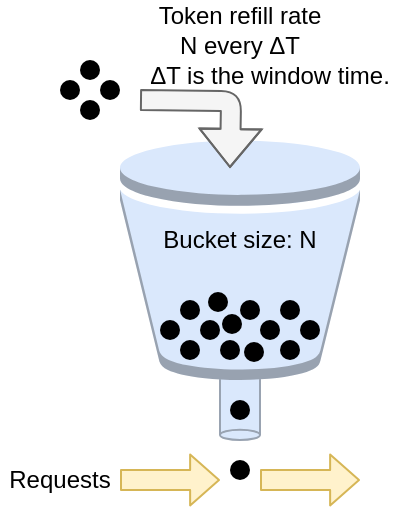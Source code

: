 <mxfile>
    <diagram id="CGz5gvUMxi6If3MVP1VV" name="image">
        <mxGraphModel dx="464" dy="546" grid="1" gridSize="10" guides="1" tooltips="1" connect="1" arrows="1" fold="1" page="1" pageScale="1" pageWidth="827" pageHeight="1169" math="0" shadow="0">
            <root>
                <mxCell id="0"/>
                <mxCell id="1" parent="0"/>
                <mxCell id="107" value="" style="shape=cylinder3;whiteSpace=wrap;html=1;boundedLbl=1;backgroundOutline=1;size=2.547;fillColor=#dae8fc;strokeColor=#99a3b1;rotation=-180;" parent="1" vertex="1">
                    <mxGeometry x="410" y="550" width="20" height="40" as="geometry"/>
                </mxCell>
                <mxCell id="34" value="" style="edgeStyle=none;html=1;" parent="1" edge="1">
                    <mxGeometry relative="1" as="geometry">
                        <mxPoint x="2822" y="-710.0" as="targetPoint"/>
                    </mxGeometry>
                </mxCell>
                <mxCell id="83" value="" style="outlineConnect=0;dashed=0;verticalLabelPosition=bottom;verticalAlign=top;align=center;html=1;shape=mxgraph.aws3.bucket;fillColor=#dae8fc;strokeColor=#6c8ebf;" parent="1" vertex="1">
                    <mxGeometry x="360" y="440" width="120" height="120" as="geometry"/>
                </mxCell>
                <mxCell id="84" value="" style="ellipse;whiteSpace=wrap;html=1;aspect=fixed;fillColor=#000000;strokeColor=none;" parent="1" vertex="1">
                    <mxGeometry x="390" y="540" width="10" height="10" as="geometry"/>
                </mxCell>
                <mxCell id="86" value="" style="ellipse;whiteSpace=wrap;html=1;aspect=fixed;fillColor=#000000;strokeColor=none;" parent="1" vertex="1">
                    <mxGeometry x="410" y="540" width="10" height="10" as="geometry"/>
                </mxCell>
                <mxCell id="87" value="" style="ellipse;whiteSpace=wrap;html=1;aspect=fixed;fillColor=#000000;strokeColor=none;" parent="1" vertex="1">
                    <mxGeometry x="422" y="541" width="10" height="10" as="geometry"/>
                </mxCell>
                <mxCell id="88" value="" style="ellipse;whiteSpace=wrap;html=1;aspect=fixed;fillColor=#000000;strokeColor=none;" parent="1" vertex="1">
                    <mxGeometry x="430" y="530" width="10" height="10" as="geometry"/>
                </mxCell>
                <mxCell id="89" value="" style="ellipse;whiteSpace=wrap;html=1;aspect=fixed;fillColor=#000000;strokeColor=none;" parent="1" vertex="1">
                    <mxGeometry x="440" y="540" width="10" height="10" as="geometry"/>
                </mxCell>
                <mxCell id="90" value="" style="ellipse;whiteSpace=wrap;html=1;aspect=fixed;fillColor=#000000;strokeColor=none;" parent="1" vertex="1">
                    <mxGeometry x="450" y="530" width="10" height="10" as="geometry"/>
                </mxCell>
                <mxCell id="91" value="" style="ellipse;whiteSpace=wrap;html=1;aspect=fixed;fillColor=#000000;strokeColor=none;" parent="1" vertex="1">
                    <mxGeometry x="390" y="520" width="10" height="10" as="geometry"/>
                </mxCell>
                <mxCell id="92" value="" style="ellipse;whiteSpace=wrap;html=1;aspect=fixed;fillColor=#000000;strokeColor=none;" parent="1" vertex="1">
                    <mxGeometry x="400" y="530" width="10" height="10" as="geometry"/>
                </mxCell>
                <mxCell id="93" value="" style="ellipse;whiteSpace=wrap;html=1;aspect=fixed;fillColor=#000000;strokeColor=none;" parent="1" vertex="1">
                    <mxGeometry x="411" y="527" width="10" height="10" as="geometry"/>
                </mxCell>
                <mxCell id="94" value="" style="ellipse;whiteSpace=wrap;html=1;aspect=fixed;fillColor=#000000;strokeColor=none;" parent="1" vertex="1">
                    <mxGeometry x="380" y="530" width="10" height="10" as="geometry"/>
                </mxCell>
                <mxCell id="95" value="" style="ellipse;whiteSpace=wrap;html=1;aspect=fixed;fillColor=#000000;strokeColor=none;" parent="1" vertex="1">
                    <mxGeometry x="420" y="520" width="10" height="10" as="geometry"/>
                </mxCell>
                <mxCell id="97" value="" style="ellipse;whiteSpace=wrap;html=1;aspect=fixed;fillColor=#000000;strokeColor=none;" parent="1" vertex="1">
                    <mxGeometry x="440" y="520" width="10" height="10" as="geometry"/>
                </mxCell>
                <mxCell id="98" value="" style="ellipse;whiteSpace=wrap;html=1;aspect=fixed;fillColor=#000000;strokeColor=none;" parent="1" vertex="1">
                    <mxGeometry x="404" y="516" width="10" height="10" as="geometry"/>
                </mxCell>
                <mxCell id="99" value="" style="ellipse;whiteSpace=wrap;html=1;aspect=fixed;fillColor=#000000;strokeColor=none;" parent="1" vertex="1">
                    <mxGeometry x="330" y="410" width="10" height="10" as="geometry"/>
                </mxCell>
                <mxCell id="100" value="" style="ellipse;whiteSpace=wrap;html=1;aspect=fixed;fillColor=#000000;strokeColor=none;" parent="1" vertex="1">
                    <mxGeometry x="340" y="420" width="10" height="10" as="geometry"/>
                </mxCell>
                <mxCell id="101" value="" style="ellipse;whiteSpace=wrap;html=1;aspect=fixed;fillColor=#000000;strokeColor=none;" parent="1" vertex="1">
                    <mxGeometry x="350" y="410" width="10" height="10" as="geometry"/>
                </mxCell>
                <mxCell id="102" value="" style="ellipse;whiteSpace=wrap;html=1;aspect=fixed;fillColor=#000000;strokeColor=none;" parent="1" vertex="1">
                    <mxGeometry x="340" y="400" width="10" height="10" as="geometry"/>
                </mxCell>
                <mxCell id="104" value="Token refill rate&lt;br&gt;N every&amp;nbsp;&lt;span style=&quot;font-family: &amp;quot;Google Sans&amp;quot;, Arial, sans-serif; text-align: left;&quot;&gt;ΔT&lt;/span&gt;" style="text;html=1;strokeColor=none;fillColor=none;align=center;verticalAlign=middle;whiteSpace=wrap;rounded=0;" parent="1" vertex="1">
                    <mxGeometry x="370" y="370" width="100" height="30" as="geometry"/>
                </mxCell>
                <mxCell id="105" value="" style="shape=flexArrow;endArrow=classic;html=1;endWidth=14.444;endSize=4.478;fillColor=#fff2cc;strokeColor=#d6b656;" parent="1" edge="1">
                    <mxGeometry width="50" height="50" relative="1" as="geometry">
                        <mxPoint x="360" y="610" as="sourcePoint"/>
                        <mxPoint x="410" y="610" as="targetPoint"/>
                    </mxGeometry>
                </mxCell>
                <mxCell id="106" value="" style="ellipse;whiteSpace=wrap;html=1;aspect=fixed;fillColor=#000000;strokeColor=none;" parent="1" vertex="1">
                    <mxGeometry x="415" y="600" width="10" height="10" as="geometry"/>
                </mxCell>
                <mxCell id="108" value="" style="ellipse;whiteSpace=wrap;html=1;aspect=fixed;fillColor=#000000;strokeColor=none;" parent="1" vertex="1">
                    <mxGeometry x="415" y="570" width="10" height="10" as="geometry"/>
                </mxCell>
                <mxCell id="109" value="" style="shape=flexArrow;endArrow=classic;html=1;endWidth=14.444;endSize=4.478;fillColor=#fff2cc;strokeColor=#d6b656;" parent="1" edge="1">
                    <mxGeometry width="50" height="50" relative="1" as="geometry">
                        <mxPoint x="430" y="610" as="sourcePoint"/>
                        <mxPoint x="480" y="610" as="targetPoint"/>
                    </mxGeometry>
                </mxCell>
                <mxCell id="111" value="" style="shape=flexArrow;endArrow=classic;html=1;edgeStyle=orthogonalEdgeStyle;fillColor=#f5f5f5;strokeColor=#666666;" parent="1" edge="1">
                    <mxGeometry width="50" height="50" relative="1" as="geometry">
                        <mxPoint x="370" y="420" as="sourcePoint"/>
                        <mxPoint x="415" y="454" as="targetPoint"/>
                    </mxGeometry>
                </mxCell>
                <mxCell id="113" value="Requests" style="text;html=1;strokeColor=none;fillColor=none;align=center;verticalAlign=middle;whiteSpace=wrap;rounded=0;" parent="1" vertex="1">
                    <mxGeometry x="300" y="600" width="60" height="20" as="geometry"/>
                </mxCell>
                <mxCell id="117" value="Bucket size: N" style="text;html=1;strokeColor=none;fillColor=none;align=center;verticalAlign=middle;whiteSpace=wrap;rounded=0;" parent="1" vertex="1">
                    <mxGeometry x="380" y="480" width="80" height="19" as="geometry"/>
                </mxCell>
                <mxCell id="118" value="&lt;span style=&quot;font-family: &amp;quot;Google Sans&amp;quot;, Arial, sans-serif; text-align: left;&quot;&gt;ΔT is the window time.&lt;/span&gt;" style="text;html=1;strokeColor=none;fillColor=none;align=center;verticalAlign=middle;whiteSpace=wrap;rounded=0;" vertex="1" parent="1">
                    <mxGeometry x="370" y="400" width="130" height="15" as="geometry"/>
                </mxCell>
            </root>
        </mxGraphModel>
    </diagram>
</mxfile>